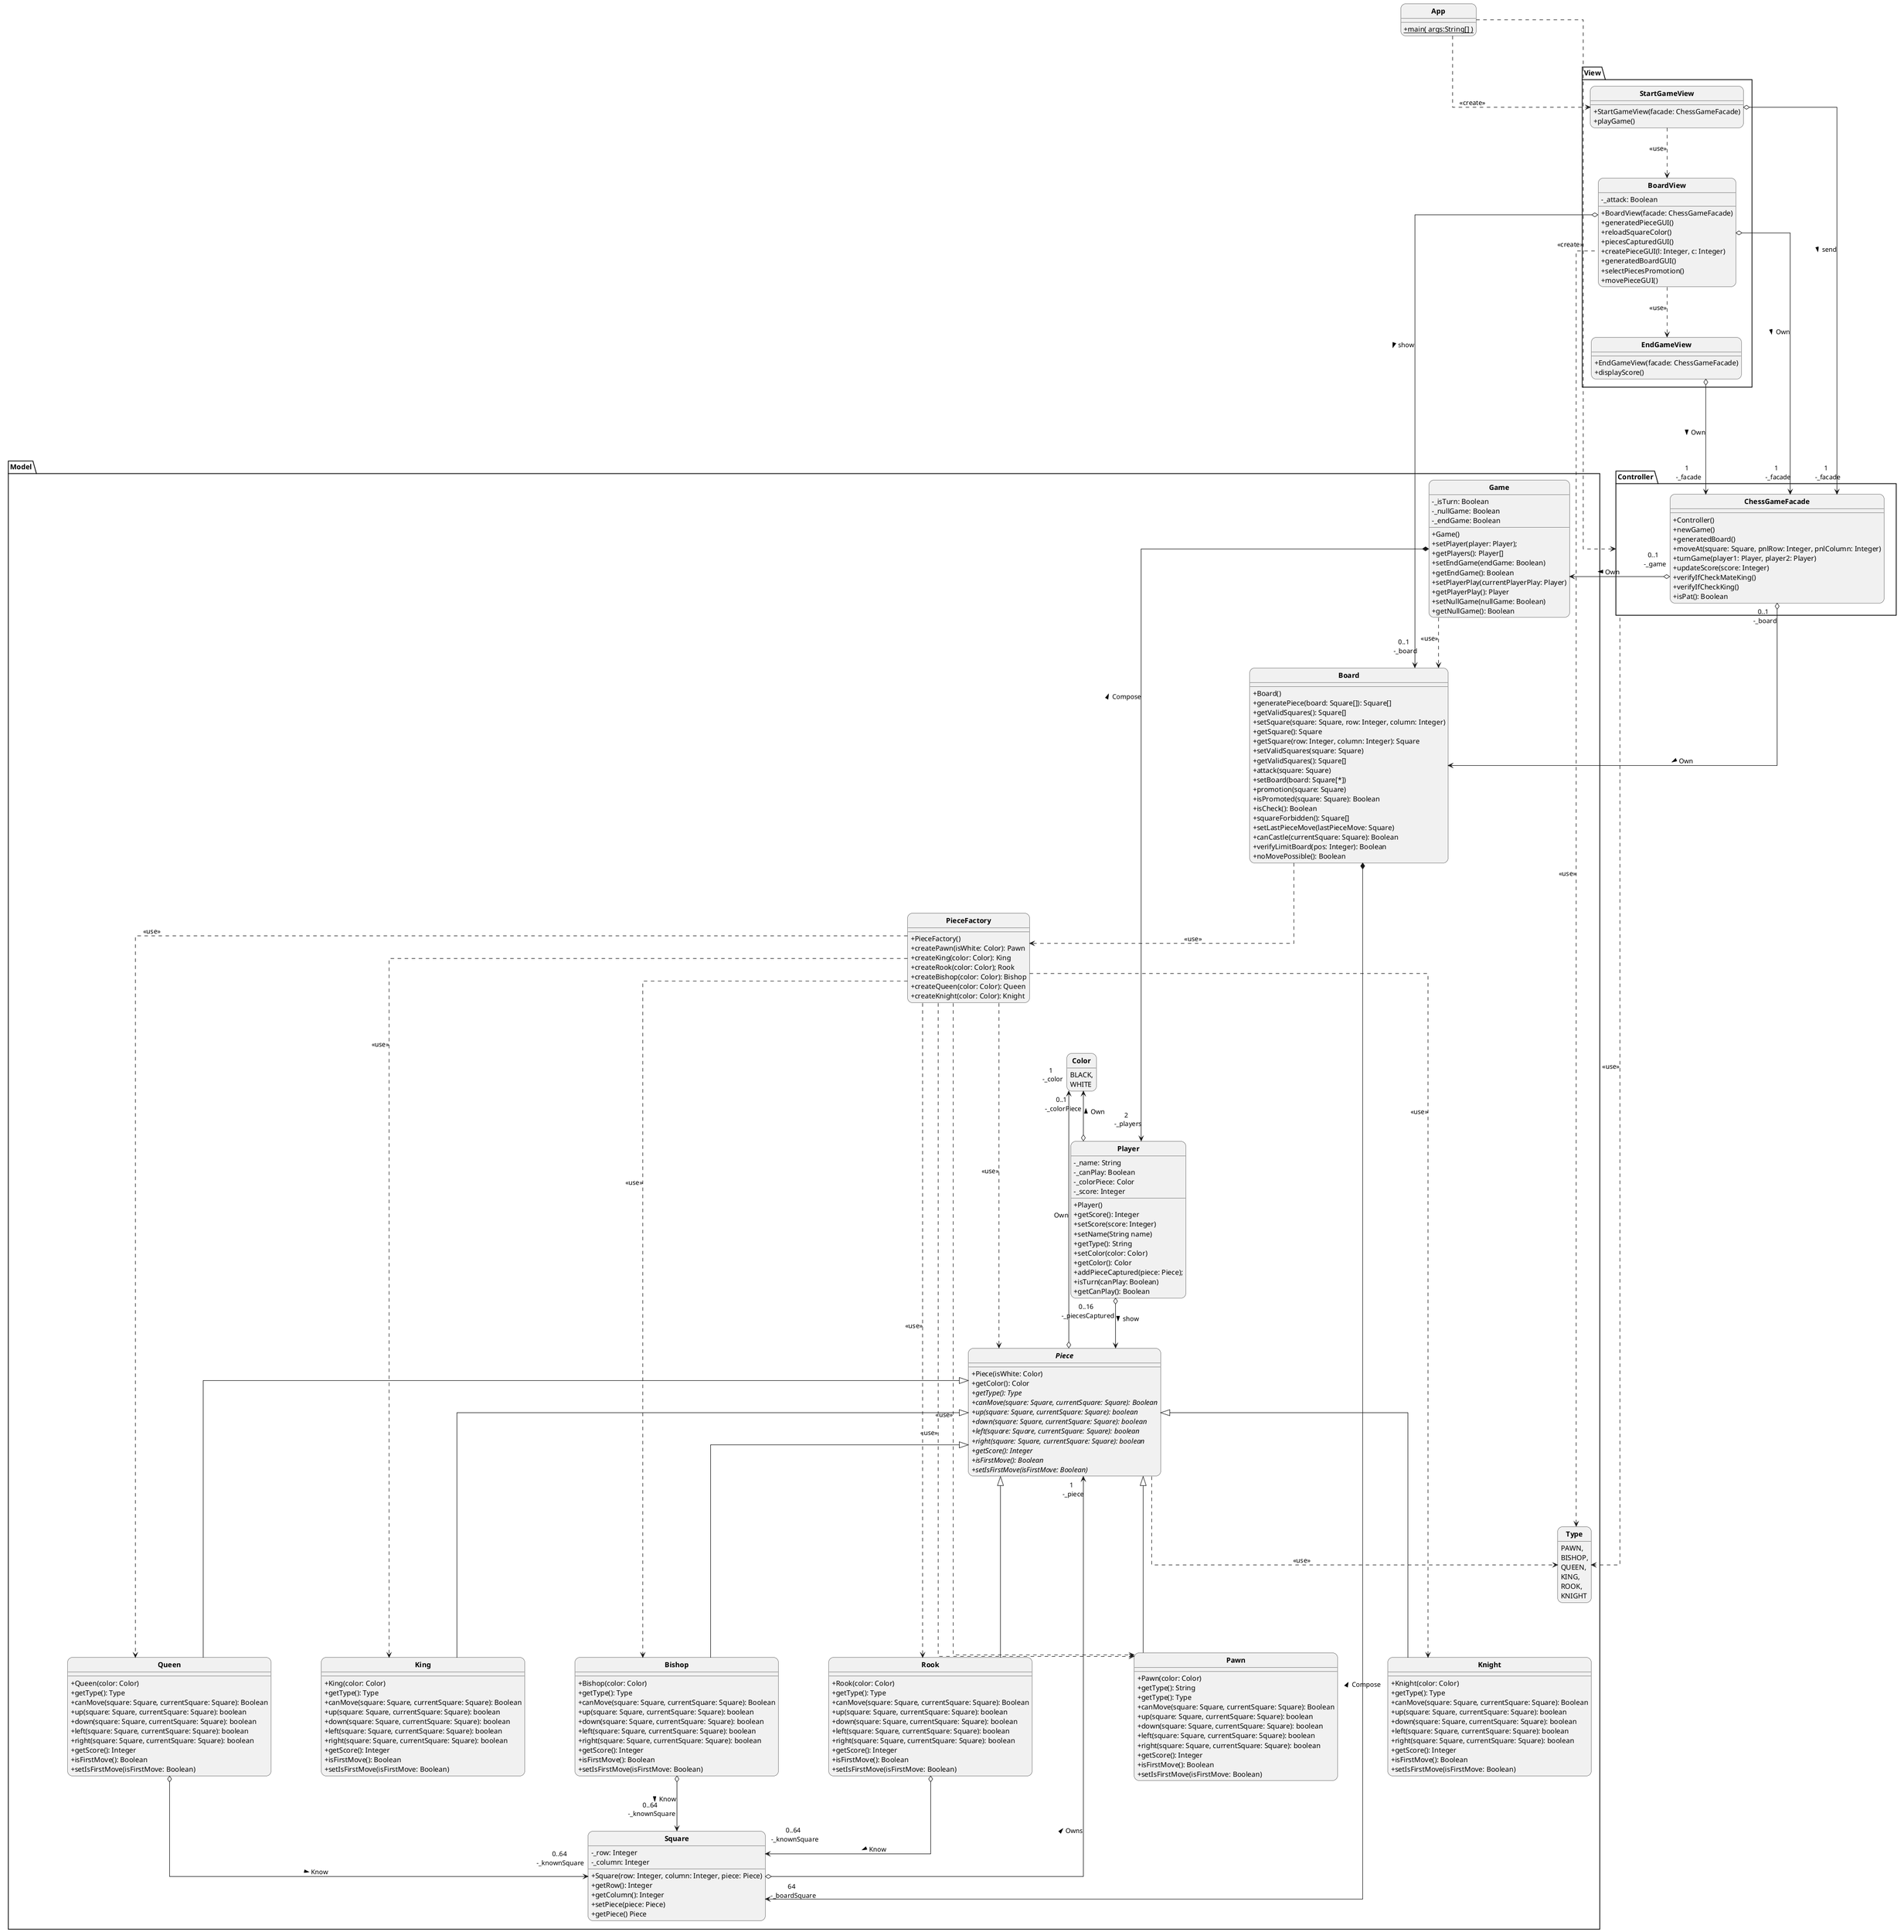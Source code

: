 @startuml

skinparam style strictuml
skinparam classAttributeIconSize 0
skinparam classFontStyle Bold
hide enum methods
skinparam roundcorner 20
skinparam linetype polyline
skinparam linetype ortho
skinparam nodesep 100
skinparam ranksep 100



class App{
 +{static} main( args:String[] )
}

package Model{
    enum Color{
       BLACK,
       WHITE
    }
    enum Type{
       PAWN,
       BISHOP,
       QUEEN,
       KING,
       ROOK,
       KNIGHT
    }

    class Board{
    + Board()
    + generatePiece(board: Square[]): Square[]
    + getValidSquares(): Square[]
    + setSquare(square: Square, row: Integer, column: Integer)
    + getSquare(): Square
    + getSquare(row: Integer, column: Integer): Square
    + setValidSquares(square: Square)
    + getValidSquares(): Square[]
    + attack(square: Square)
    + setBoard(board: Square[*])
    + promotion(square: Square)
    + isPromoted(square: Square): Boolean
    + isCheck(): Boolean
    + squareForbidden(): Square[]
    + setLastPieceMove(lastPieceMove: Square)
    + canCastle(currentSquare: Square): Boolean
    + verifyLimitBoard(pos: Integer): Boolean
    + noMovePossible(): Boolean
    }


    class Game{
    - _isTurn: Boolean
    - _nullGame: Boolean
    - _endGame: Boolean
    + Game()
    + setPlayer(player: Player);
    + getPlayers(): Player[]
    + setEndGame(endGame: Boolean)
    + getEndGame(): Boolean
    + setPlayerPlay(currentPlayerPlay: Player)
    + getPlayerPlay(): Player
    + setNullGame(nullGame: Boolean)
    + getNullGame(): Boolean
     }
    class Player{
    - _name: String
    - _canPlay: Boolean
    - _colorPiece: Color
    - _score: Integer
    + Player()
    + getScore(): Integer
    + setScore(score: Integer)
    + setName(String name)
    + getType(): String
    + setColor(color: Color)
    + getColor(): Color
    + addPieceCaptured(piece: Piece);
    + isTurn(canPlay: Boolean)
    + getCanPlay(): Boolean
    }

    class Square{
    - _row: Integer
    - _column: Integer
    + Square(row: Integer, column: Integer, piece: Piece)
    + getRow(): Integer
    + getColumn(): Integer
    + setPiece(piece: Piece)
    + getPiece() Piece
    }

    class PieceFactory{
    + PieceFactory()
    + createPawn(isWhite: Color): Pawn
    + createKing(color: Color): King
    + createRook(color: Color); Rook
    + createBishop(color: Color): Bishop
    + createQueen(color: Color): Queen
    + createKnight(color: Color): Knight
    }

    abstract Piece{
    + Piece(isWhite: Color)
    + getColor(): Color
    + {abstract}getType(): Type
    + {abstract}canMove(square: Square, currentSquare: Square): Boolean
    + {abstract}up(square: Square, currentSquare: Square): boolean
    + {abstract}down(square: Square, currentSquare: Square): boolean
    + {abstract}left(square: Square, currentSquare: Square): boolean
    + {abstract}right(square: Square, currentSquare: Square): boolean
    + {abstract}getScore(): Integer
    + {abstract}isFirstMove(): Boolean
    + {abstract}setIsFirstMove(isFirstMove: Boolean)
    }

    class Pawn{
    + Pawn(color: Color)
    + getType(): String
    + getType(): Type
    + canMove(square: Square, currentSquare: Square): Boolean
    + up(square: Square, currentSquare: Square): boolean
    + down(square: Square, currentSquare: Square): boolean
    + left(square: Square, currentSquare: Square): boolean
    + right(square: Square, currentSquare: Square): boolean
    + getScore(): Integer
    + isFirstMove(): Boolean
    + setIsFirstMove(isFirstMove: Boolean)
    }

    class King{
    + King(color: Color)
    + getType(): Type
    + canMove(square: Square, currentSquare: Square): Boolean
    + up(square: Square, currentSquare: Square): boolean
    + down(square: Square, currentSquare: Square): boolean
    + left(square: Square, currentSquare: Square): boolean
    + right(square: Square, currentSquare: Square): boolean
    + getScore(): Integer
    + isFirstMove(): Boolean
    + setIsFirstMove(isFirstMove: Boolean)
    }

    class Rook{
    + Rook(color: Color)
    + getType(): Type
    + canMove(square: Square, currentSquare: Square): Boolean
    + up(square: Square, currentSquare: Square): boolean
    + down(square: Square, currentSquare: Square): boolean
    + left(square: Square, currentSquare: Square): boolean
    + right(square: Square, currentSquare: Square): boolean
    + getScore(): Integer
    + isFirstMove(): Boolean
    + setIsFirstMove(isFirstMove: Boolean)
    }

    class Bishop{
    + Bishop(color: Color)
    + getType(): Type
    + canMove(square: Square, currentSquare: Square): Boolean
    + up(square: Square, currentSquare: Square): boolean
    + down(square: Square, currentSquare: Square): boolean
    + left(square: Square, currentSquare: Square): boolean
    + right(square: Square, currentSquare: Square): boolean
    + getScore(): Integer
    + isFirstMove(): Boolean
    + setIsFirstMove(isFirstMove: Boolean)
    }

    class Queen{
    + Queen(color: Color)
    + getType(): Type
    + canMove(square: Square, currentSquare: Square): Boolean
    + up(square: Square, currentSquare: Square): boolean
    + down(square: Square, currentSquare: Square): boolean
    + left(square: Square, currentSquare: Square): boolean
    + right(square: Square, currentSquare: Square): boolean
    + getScore(): Integer
    + isFirstMove(): Boolean
    + setIsFirstMove(isFirstMove: Boolean)
    }

    class Knight{
    + Knight(color: Color)
    + getType(): Type
    + canMove(square: Square, currentSquare: Square): Boolean
    + up(square: Square, currentSquare: Square): boolean
    + down(square: Square, currentSquare: Square): boolean
    + left(square: Square, currentSquare: Square): boolean
    + right(square: Square, currentSquare: Square): boolean
    + getScore(): Integer
    + isFirstMove(): Boolean
    + setIsFirstMove(isFirstMove: Boolean)
    }

}

package Controller{

class ChessGameFacade{
    + Controller()
    + newGame()
    + generatedBoard()
    + moveAt(square: Square, pnlRow: Integer, pnlColumn: Integer)
    + turnGame(player1: Player, player2: Player)
    + updateScore(score: Integer)
    + verifyIfCheckMateKing()
    + verifyIfCheckKing()
    + isPat(): Boolean
}

}

package View{
class StartGameView{
    + StartGameView(facade: ChessGameFacade)
    + playGame()
}
class  BoardView{
    - _attack: Boolean
    + BoardView(facade: ChessGameFacade)
    + generatedPieceGUI()
    + reloadSquareColor()
    + piecesCapturedGUI()
    + createPieceGUI(l: Integer, c: Integer)
    + generatedBoardGUI()
    + selectPiecesPromotion()
    + movePieceGUI()
}
class EndGameView{
    + EndGameView(facade: ChessGameFacade)
    + displayScore()
}
}
BoardView -u..>  Type: <<use>>
StartGameView ..> BoardView: <<use>>
BoardView ..> EndGameView: <<use>>

StartGameView o---> "1 \n -_facade\n" ChessGameFacade: send >
BoardView o----> "1 \n -_facade\n" ChessGameFacade: Own >
EndGameView o---> "1 \n -_facade\n" ChessGameFacade: Own >

App ..> Controller : <<create>>
App ..> StartGameView : <<create>>

ChessGameFacade  "0..1 \n -_game\n" o---> Game: > Own
ChessGameFacade "0..1 \n -_board\n" o-->  Board: > Own

Rook o-->  "0..64 \n -_knownSquare\n"  Square: > Know
Bishop o--> "0..64 \n -_knownSquare\n"   Square: > Know
Queen o--> "0..64\n -_knownSquare\n"   Square: > Know


PieceFactory ....> Pawn : <<use>>
PieceFactory .....> King : <<use>>
PieceFactory ....> Rook : <<use>>
PieceFactory ...> Bishop : <<use>>
PieceFactory ...> Queen : <<use>>
PieceFactory ...> Knight : <<use>>
PieceFactory ....> Piece : <<use>>

PieceFactory ..> Pawn : <<use>>

Board ..> PieceFactory : <<use>>

Board *--> "64 \n -_boardSquare" Square: < Compose
Pawn -u--|> Piece
King -u--|> Piece
Rook -u--|> Piece
Bishop -u--|> Piece
Queen -u--|> Piece
Knight -u--|> Piece

Piece ..>  Type: <<use>>
Controller ..>  Type: <<use>>


Piece o--> "1 \n -_color\n" Color: Own
Player o-u-> "0..1 \n -_colorPiece\n" Color: > Own

Game *-->  "2 \n -_players\n"  Player:  Compose <
Player  "0..16 \n -_piecesCaptured\n" o--> Piece: > show
Square o--> "1 \n -_piece\n" Piece: > Owns
BoardView o--> "0..1 \n -_board\n" Board: show >
Game ..> Board: <<use>>
@enduml